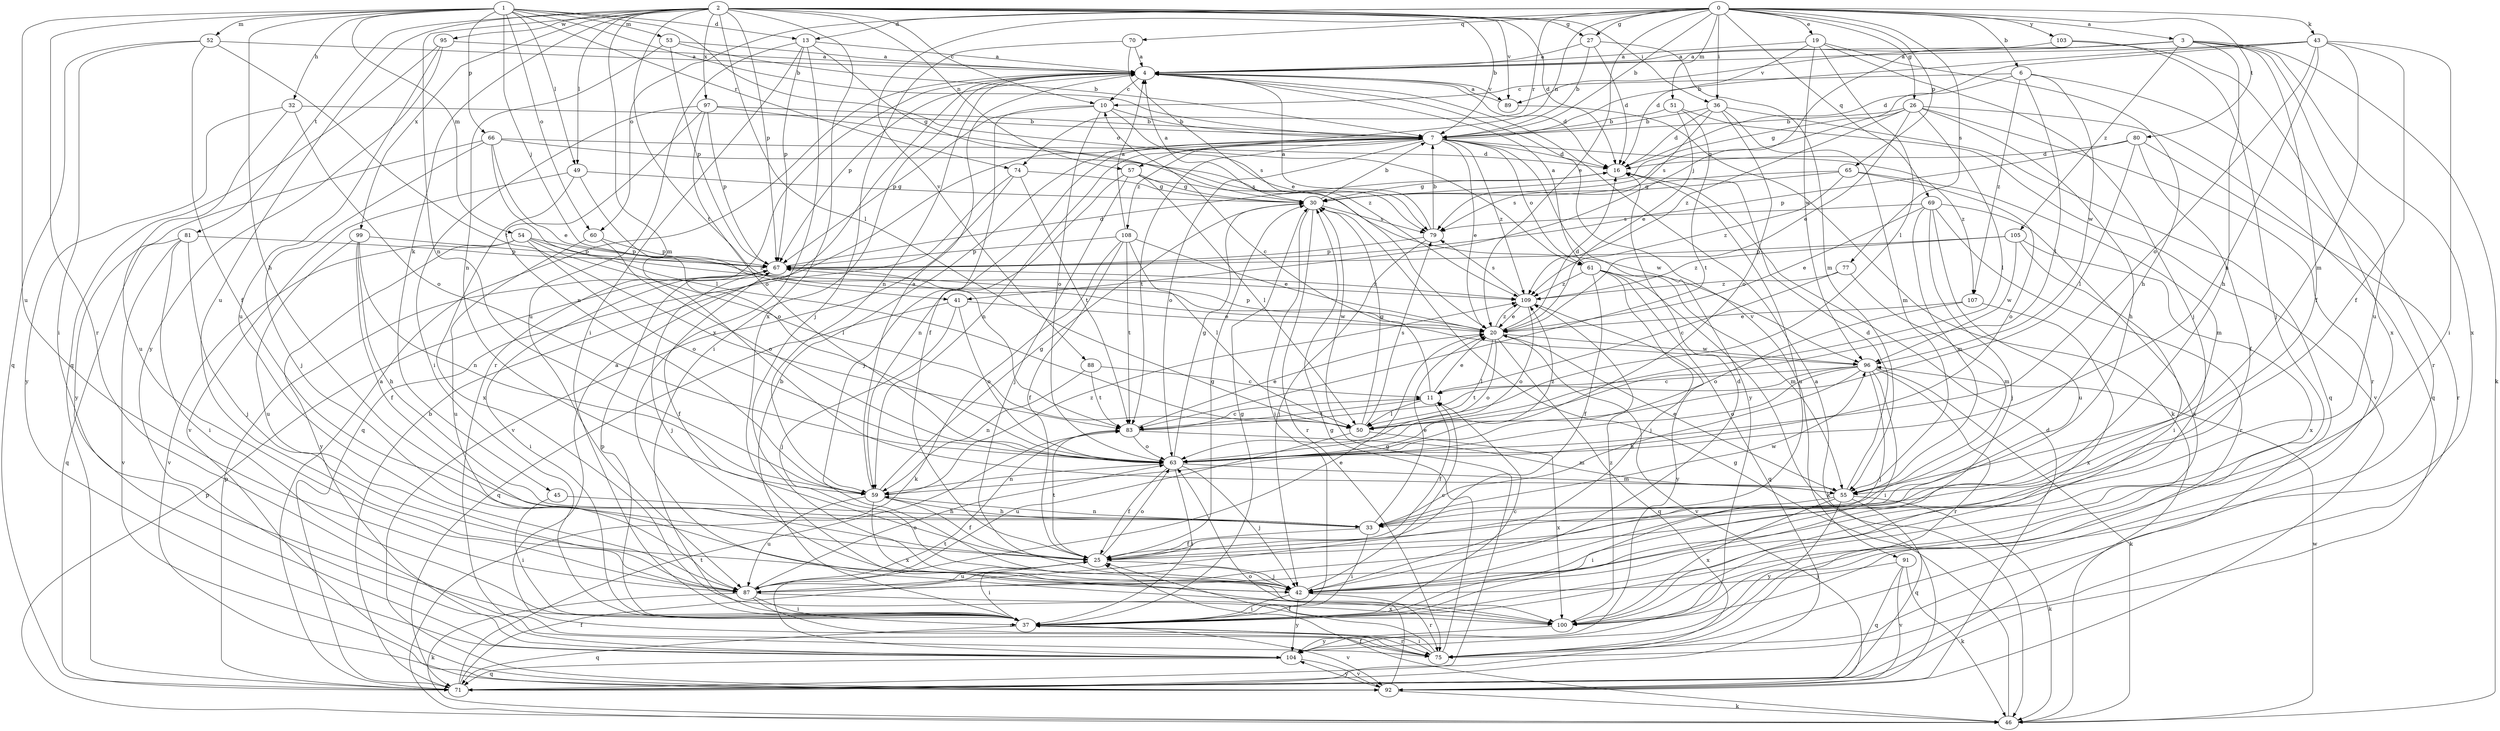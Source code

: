 strict digraph  {
0;
1;
2;
3;
4;
6;
7;
10;
11;
13;
16;
19;
20;
25;
26;
27;
30;
32;
33;
36;
37;
41;
42;
43;
45;
46;
49;
50;
51;
52;
53;
54;
55;
57;
59;
60;
61;
63;
65;
66;
67;
69;
70;
71;
74;
75;
77;
79;
80;
81;
83;
87;
88;
89;
91;
92;
95;
96;
97;
99;
100;
103;
104;
105;
107;
108;
109;
0 -> 3  [label=a];
0 -> 6  [label=b];
0 -> 7  [label=b];
0 -> 13  [label=d];
0 -> 19  [label=e];
0 -> 20  [label=e];
0 -> 26  [label=g];
0 -> 27  [label=g];
0 -> 36  [label=i];
0 -> 43  [label=k];
0 -> 51  [label=m];
0 -> 57  [label=n];
0 -> 60  [label=o];
0 -> 65  [label=p];
0 -> 69  [label=q];
0 -> 70  [label=q];
0 -> 74  [label=r];
0 -> 77  [label=s];
0 -> 80  [label=t];
0 -> 88  [label=v];
0 -> 103  [label=y];
1 -> 7  [label=b];
1 -> 13  [label=d];
1 -> 32  [label=h];
1 -> 33  [label=h];
1 -> 41  [label=j];
1 -> 49  [label=l];
1 -> 52  [label=m];
1 -> 53  [label=m];
1 -> 54  [label=m];
1 -> 60  [label=o];
1 -> 61  [label=o];
1 -> 66  [label=p];
1 -> 74  [label=r];
1 -> 75  [label=r];
1 -> 87  [label=u];
2 -> 7  [label=b];
2 -> 10  [label=c];
2 -> 16  [label=d];
2 -> 27  [label=g];
2 -> 36  [label=i];
2 -> 45  [label=k];
2 -> 49  [label=l];
2 -> 50  [label=l];
2 -> 55  [label=m];
2 -> 57  [label=n];
2 -> 59  [label=n];
2 -> 67  [label=p];
2 -> 81  [label=t];
2 -> 83  [label=t];
2 -> 87  [label=u];
2 -> 89  [label=v];
2 -> 95  [label=w];
2 -> 97  [label=x];
2 -> 99  [label=x];
2 -> 100  [label=x];
3 -> 4  [label=a];
3 -> 25  [label=f];
3 -> 33  [label=h];
3 -> 41  [label=j];
3 -> 46  [label=k];
3 -> 87  [label=u];
3 -> 89  [label=v];
3 -> 100  [label=x];
3 -> 105  [label=z];
4 -> 10  [label=c];
4 -> 16  [label=d];
4 -> 37  [label=i];
4 -> 59  [label=n];
4 -> 67  [label=p];
4 -> 75  [label=r];
4 -> 89  [label=v];
4 -> 91  [label=v];
6 -> 10  [label=c];
6 -> 30  [label=g];
6 -> 50  [label=l];
6 -> 75  [label=r];
6 -> 96  [label=w];
6 -> 107  [label=z];
7 -> 16  [label=d];
7 -> 20  [label=e];
7 -> 42  [label=j];
7 -> 59  [label=n];
7 -> 61  [label=o];
7 -> 63  [label=o];
7 -> 83  [label=t];
7 -> 104  [label=y];
7 -> 107  [label=z];
7 -> 108  [label=z];
7 -> 109  [label=z];
10 -> 7  [label=b];
10 -> 25  [label=f];
10 -> 63  [label=o];
10 -> 67  [label=p];
10 -> 79  [label=s];
11 -> 10  [label=c];
11 -> 20  [label=e];
11 -> 25  [label=f];
11 -> 50  [label=l];
11 -> 83  [label=t];
13 -> 4  [label=a];
13 -> 30  [label=g];
13 -> 37  [label=i];
13 -> 67  [label=p];
13 -> 87  [label=u];
13 -> 100  [label=x];
16 -> 30  [label=g];
16 -> 87  [label=u];
19 -> 4  [label=a];
19 -> 16  [label=d];
19 -> 33  [label=h];
19 -> 42  [label=j];
19 -> 50  [label=l];
19 -> 96  [label=w];
20 -> 16  [label=d];
20 -> 50  [label=l];
20 -> 63  [label=o];
20 -> 67  [label=p];
20 -> 71  [label=q];
20 -> 92  [label=v];
20 -> 96  [label=w];
20 -> 109  [label=z];
25 -> 30  [label=g];
25 -> 37  [label=i];
25 -> 42  [label=j];
25 -> 63  [label=o];
25 -> 83  [label=t];
25 -> 87  [label=u];
26 -> 7  [label=b];
26 -> 20  [label=e];
26 -> 30  [label=g];
26 -> 33  [label=h];
26 -> 50  [label=l];
26 -> 71  [label=q];
26 -> 75  [label=r];
26 -> 109  [label=z];
27 -> 4  [label=a];
27 -> 7  [label=b];
27 -> 16  [label=d];
27 -> 55  [label=m];
30 -> 4  [label=a];
30 -> 7  [label=b];
30 -> 37  [label=i];
30 -> 75  [label=r];
30 -> 79  [label=s];
32 -> 7  [label=b];
32 -> 63  [label=o];
32 -> 87  [label=u];
32 -> 104  [label=y];
33 -> 20  [label=e];
33 -> 25  [label=f];
33 -> 37  [label=i];
33 -> 59  [label=n];
33 -> 96  [label=w];
36 -> 7  [label=b];
36 -> 16  [label=d];
36 -> 55  [label=m];
36 -> 63  [label=o];
36 -> 71  [label=q];
36 -> 79  [label=s];
37 -> 7  [label=b];
37 -> 11  [label=c];
37 -> 30  [label=g];
37 -> 67  [label=p];
37 -> 71  [label=q];
37 -> 75  [label=r];
37 -> 92  [label=v];
41 -> 20  [label=e];
41 -> 42  [label=j];
41 -> 63  [label=o];
41 -> 71  [label=q];
42 -> 11  [label=c];
42 -> 16  [label=d];
42 -> 37  [label=i];
42 -> 75  [label=r];
42 -> 104  [label=y];
43 -> 4  [label=a];
43 -> 7  [label=b];
43 -> 16  [label=d];
43 -> 25  [label=f];
43 -> 37  [label=i];
43 -> 55  [label=m];
43 -> 59  [label=n];
43 -> 63  [label=o];
45 -> 33  [label=h];
45 -> 37  [label=i];
46 -> 25  [label=f];
46 -> 30  [label=g];
46 -> 67  [label=p];
46 -> 96  [label=w];
49 -> 30  [label=g];
49 -> 63  [label=o];
49 -> 92  [label=v];
49 -> 100  [label=x];
50 -> 30  [label=g];
50 -> 79  [label=s];
50 -> 87  [label=u];
50 -> 100  [label=x];
51 -> 7  [label=b];
51 -> 20  [label=e];
51 -> 83  [label=t];
51 -> 92  [label=v];
52 -> 4  [label=a];
52 -> 25  [label=f];
52 -> 37  [label=i];
52 -> 71  [label=q];
52 -> 83  [label=t];
53 -> 4  [label=a];
53 -> 7  [label=b];
53 -> 59  [label=n];
53 -> 67  [label=p];
54 -> 50  [label=l];
54 -> 63  [label=o];
54 -> 67  [label=p];
54 -> 92  [label=v];
54 -> 104  [label=y];
54 -> 109  [label=z];
55 -> 16  [label=d];
55 -> 20  [label=e];
55 -> 37  [label=i];
55 -> 46  [label=k];
55 -> 71  [label=q];
55 -> 100  [label=x];
55 -> 104  [label=y];
57 -> 30  [label=g];
57 -> 42  [label=j];
57 -> 50  [label=l];
57 -> 59  [label=n];
57 -> 96  [label=w];
59 -> 4  [label=a];
59 -> 25  [label=f];
59 -> 30  [label=g];
59 -> 33  [label=h];
59 -> 87  [label=u];
59 -> 100  [label=x];
59 -> 109  [label=z];
60 -> 63  [label=o];
60 -> 67  [label=p];
60 -> 87  [label=u];
61 -> 4  [label=a];
61 -> 25  [label=f];
61 -> 42  [label=j];
61 -> 46  [label=k];
61 -> 55  [label=m];
61 -> 71  [label=q];
61 -> 109  [label=z];
63 -> 25  [label=f];
63 -> 30  [label=g];
63 -> 37  [label=i];
63 -> 42  [label=j];
63 -> 55  [label=m];
63 -> 59  [label=n];
63 -> 109  [label=z];
65 -> 30  [label=g];
65 -> 55  [label=m];
65 -> 63  [label=o];
65 -> 79  [label=s];
65 -> 109  [label=z];
66 -> 16  [label=d];
66 -> 20  [label=e];
66 -> 42  [label=j];
66 -> 50  [label=l];
66 -> 79  [label=s];
66 -> 104  [label=y];
67 -> 16  [label=d];
67 -> 25  [label=f];
67 -> 37  [label=i];
67 -> 42  [label=j];
67 -> 96  [label=w];
67 -> 109  [label=z];
69 -> 20  [label=e];
69 -> 42  [label=j];
69 -> 55  [label=m];
69 -> 75  [label=r];
69 -> 79  [label=s];
69 -> 87  [label=u];
69 -> 100  [label=x];
70 -> 4  [label=a];
70 -> 20  [label=e];
70 -> 42  [label=j];
71 -> 4  [label=a];
71 -> 7  [label=b];
71 -> 25  [label=f];
71 -> 30  [label=g];
71 -> 67  [label=p];
71 -> 83  [label=t];
74 -> 30  [label=g];
74 -> 71  [label=q];
74 -> 83  [label=t];
74 -> 92  [label=v];
75 -> 4  [label=a];
75 -> 25  [label=f];
75 -> 30  [label=g];
75 -> 37  [label=i];
77 -> 11  [label=c];
77 -> 55  [label=m];
77 -> 109  [label=z];
79 -> 4  [label=a];
79 -> 7  [label=b];
79 -> 42  [label=j];
79 -> 67  [label=p];
80 -> 16  [label=d];
80 -> 25  [label=f];
80 -> 50  [label=l];
80 -> 67  [label=p];
80 -> 75  [label=r];
81 -> 37  [label=i];
81 -> 42  [label=j];
81 -> 67  [label=p];
81 -> 71  [label=q];
81 -> 92  [label=v];
83 -> 11  [label=c];
83 -> 20  [label=e];
83 -> 55  [label=m];
83 -> 63  [label=o];
87 -> 20  [label=e];
87 -> 37  [label=i];
87 -> 46  [label=k];
87 -> 63  [label=o];
87 -> 75  [label=r];
87 -> 100  [label=x];
88 -> 11  [label=c];
88 -> 59  [label=n];
88 -> 83  [label=t];
89 -> 4  [label=a];
89 -> 46  [label=k];
91 -> 42  [label=j];
91 -> 46  [label=k];
91 -> 71  [label=q];
91 -> 92  [label=v];
92 -> 4  [label=a];
92 -> 16  [label=d];
92 -> 46  [label=k];
92 -> 63  [label=o];
92 -> 104  [label=y];
95 -> 4  [label=a];
95 -> 71  [label=q];
95 -> 87  [label=u];
95 -> 104  [label=y];
96 -> 11  [label=c];
96 -> 33  [label=h];
96 -> 37  [label=i];
96 -> 42  [label=j];
96 -> 46  [label=k];
96 -> 63  [label=o];
96 -> 75  [label=r];
96 -> 83  [label=t];
97 -> 7  [label=b];
97 -> 37  [label=i];
97 -> 59  [label=n];
97 -> 63  [label=o];
97 -> 67  [label=p];
97 -> 109  [label=z];
99 -> 25  [label=f];
99 -> 33  [label=h];
99 -> 59  [label=n];
99 -> 67  [label=p];
99 -> 87  [label=u];
100 -> 104  [label=y];
100 -> 109  [label=z];
103 -> 4  [label=a];
103 -> 42  [label=j];
103 -> 100  [label=x];
104 -> 71  [label=q];
104 -> 83  [label=t];
104 -> 92  [label=v];
105 -> 37  [label=i];
105 -> 67  [label=p];
105 -> 96  [label=w];
105 -> 100  [label=x];
105 -> 109  [label=z];
107 -> 20  [label=e];
107 -> 63  [label=o];
107 -> 100  [label=x];
108 -> 4  [label=a];
108 -> 20  [label=e];
108 -> 25  [label=f];
108 -> 46  [label=k];
108 -> 50  [label=l];
108 -> 67  [label=p];
108 -> 83  [label=t];
109 -> 20  [label=e];
109 -> 63  [label=o];
109 -> 79  [label=s];
109 -> 104  [label=y];
}
